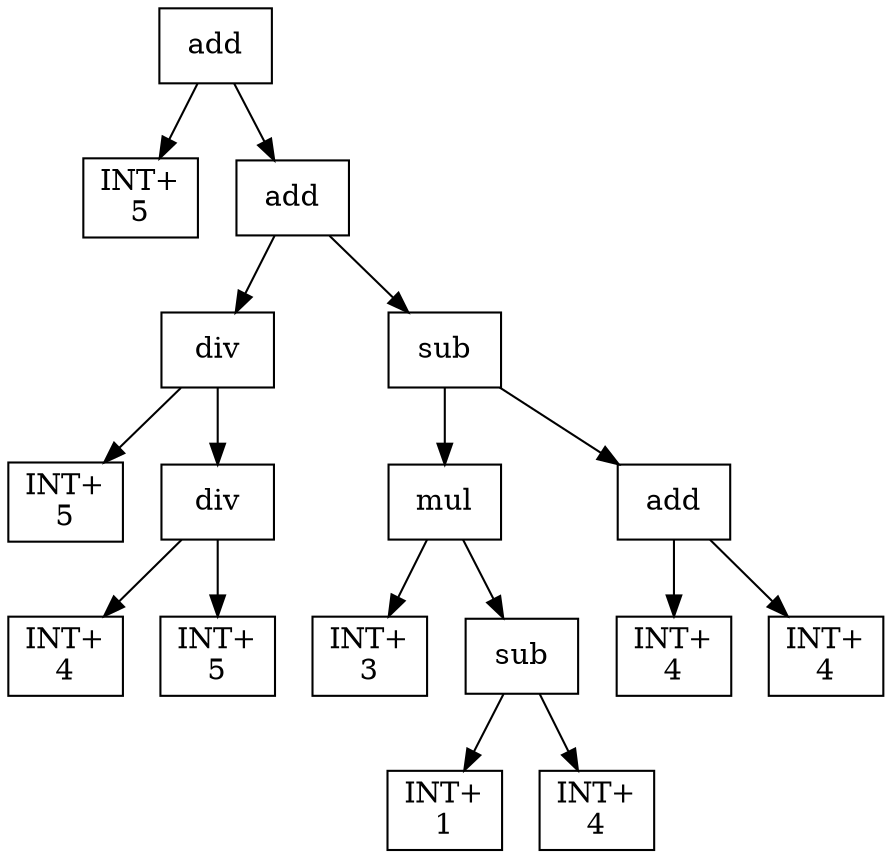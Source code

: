 digraph expr {
  node [shape=box];
  n1 [label="add"];
  n2 [label="INT+\n5"];
  n3 [label="add"];
  n4 [label="div"];
  n5 [label="INT+\n5"];
  n6 [label="div"];
  n7 [label="INT+\n4"];
  n8 [label="INT+\n5"];
  n6 -> n7;
  n6 -> n8;
  n4 -> n5;
  n4 -> n6;
  n9 [label="sub"];
  n10 [label="mul"];
  n11 [label="INT+\n3"];
  n12 [label="sub"];
  n13 [label="INT+\n1"];
  n14 [label="INT+\n4"];
  n12 -> n13;
  n12 -> n14;
  n10 -> n11;
  n10 -> n12;
  n15 [label="add"];
  n16 [label="INT+\n4"];
  n17 [label="INT+\n4"];
  n15 -> n16;
  n15 -> n17;
  n9 -> n10;
  n9 -> n15;
  n3 -> n4;
  n3 -> n9;
  n1 -> n2;
  n1 -> n3;
}